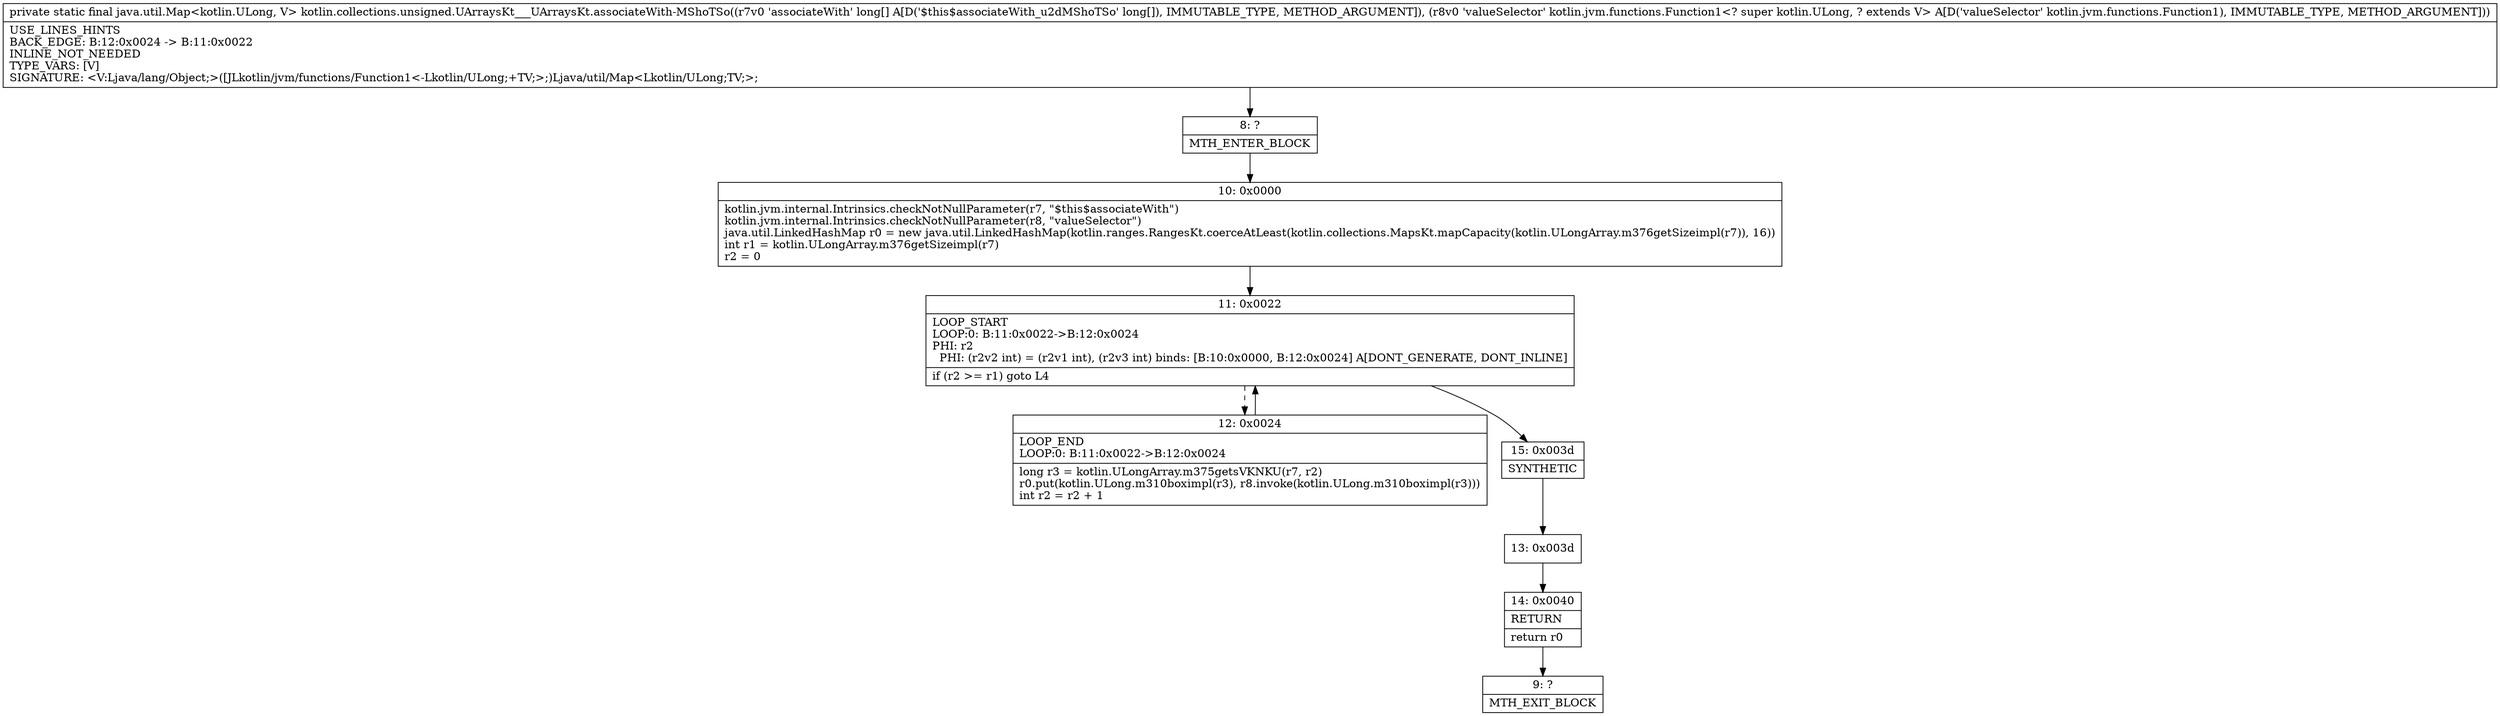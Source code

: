 digraph "CFG forkotlin.collections.unsigned.UArraysKt___UArraysKt.associateWith\-MShoTSo([JLkotlin\/jvm\/functions\/Function1;)Ljava\/util\/Map;" {
Node_8 [shape=record,label="{8\:\ ?|MTH_ENTER_BLOCK\l}"];
Node_10 [shape=record,label="{10\:\ 0x0000|kotlin.jvm.internal.Intrinsics.checkNotNullParameter(r7, \"$this$associateWith\")\lkotlin.jvm.internal.Intrinsics.checkNotNullParameter(r8, \"valueSelector\")\ljava.util.LinkedHashMap r0 = new java.util.LinkedHashMap(kotlin.ranges.RangesKt.coerceAtLeast(kotlin.collections.MapsKt.mapCapacity(kotlin.ULongArray.m376getSizeimpl(r7)), 16))\lint r1 = kotlin.ULongArray.m376getSizeimpl(r7)\lr2 = 0\l}"];
Node_11 [shape=record,label="{11\:\ 0x0022|LOOP_START\lLOOP:0: B:11:0x0022\-\>B:12:0x0024\lPHI: r2 \l  PHI: (r2v2 int) = (r2v1 int), (r2v3 int) binds: [B:10:0x0000, B:12:0x0024] A[DONT_GENERATE, DONT_INLINE]\l|if (r2 \>= r1) goto L4\l}"];
Node_12 [shape=record,label="{12\:\ 0x0024|LOOP_END\lLOOP:0: B:11:0x0022\-\>B:12:0x0024\l|long r3 = kotlin.ULongArray.m375getsVKNKU(r7, r2)\lr0.put(kotlin.ULong.m310boximpl(r3), r8.invoke(kotlin.ULong.m310boximpl(r3)))\lint r2 = r2 + 1\l}"];
Node_15 [shape=record,label="{15\:\ 0x003d|SYNTHETIC\l}"];
Node_13 [shape=record,label="{13\:\ 0x003d}"];
Node_14 [shape=record,label="{14\:\ 0x0040|RETURN\l|return r0\l}"];
Node_9 [shape=record,label="{9\:\ ?|MTH_EXIT_BLOCK\l}"];
MethodNode[shape=record,label="{private static final java.util.Map\<kotlin.ULong, V\> kotlin.collections.unsigned.UArraysKt___UArraysKt.associateWith\-MShoTSo((r7v0 'associateWith' long[] A[D('$this$associateWith_u2dMShoTSo' long[]), IMMUTABLE_TYPE, METHOD_ARGUMENT]), (r8v0 'valueSelector' kotlin.jvm.functions.Function1\<? super kotlin.ULong, ? extends V\> A[D('valueSelector' kotlin.jvm.functions.Function1), IMMUTABLE_TYPE, METHOD_ARGUMENT]))  | USE_LINES_HINTS\lBACK_EDGE: B:12:0x0024 \-\> B:11:0x0022\lINLINE_NOT_NEEDED\lTYPE_VARS: [V]\lSIGNATURE: \<V:Ljava\/lang\/Object;\>([JLkotlin\/jvm\/functions\/Function1\<\-Lkotlin\/ULong;+TV;\>;)Ljava\/util\/Map\<Lkotlin\/ULong;TV;\>;\l}"];
MethodNode -> Node_8;Node_8 -> Node_10;
Node_10 -> Node_11;
Node_11 -> Node_12[style=dashed];
Node_11 -> Node_15;
Node_12 -> Node_11;
Node_15 -> Node_13;
Node_13 -> Node_14;
Node_14 -> Node_9;
}

